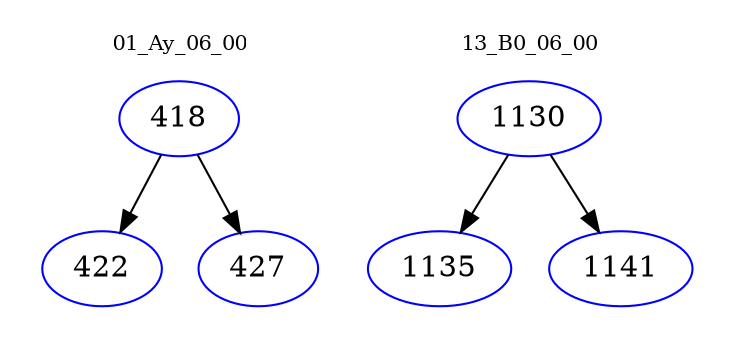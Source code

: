 digraph{
subgraph cluster_0 {
color = white
label = "01_Ay_06_00";
fontsize=10;
T0_418 [label="418", color="blue"]
T0_418 -> T0_422 [color="black"]
T0_422 [label="422", color="blue"]
T0_418 -> T0_427 [color="black"]
T0_427 [label="427", color="blue"]
}
subgraph cluster_1 {
color = white
label = "13_B0_06_00";
fontsize=10;
T1_1130 [label="1130", color="blue"]
T1_1130 -> T1_1135 [color="black"]
T1_1135 [label="1135", color="blue"]
T1_1130 -> T1_1141 [color="black"]
T1_1141 [label="1141", color="blue"]
}
}
